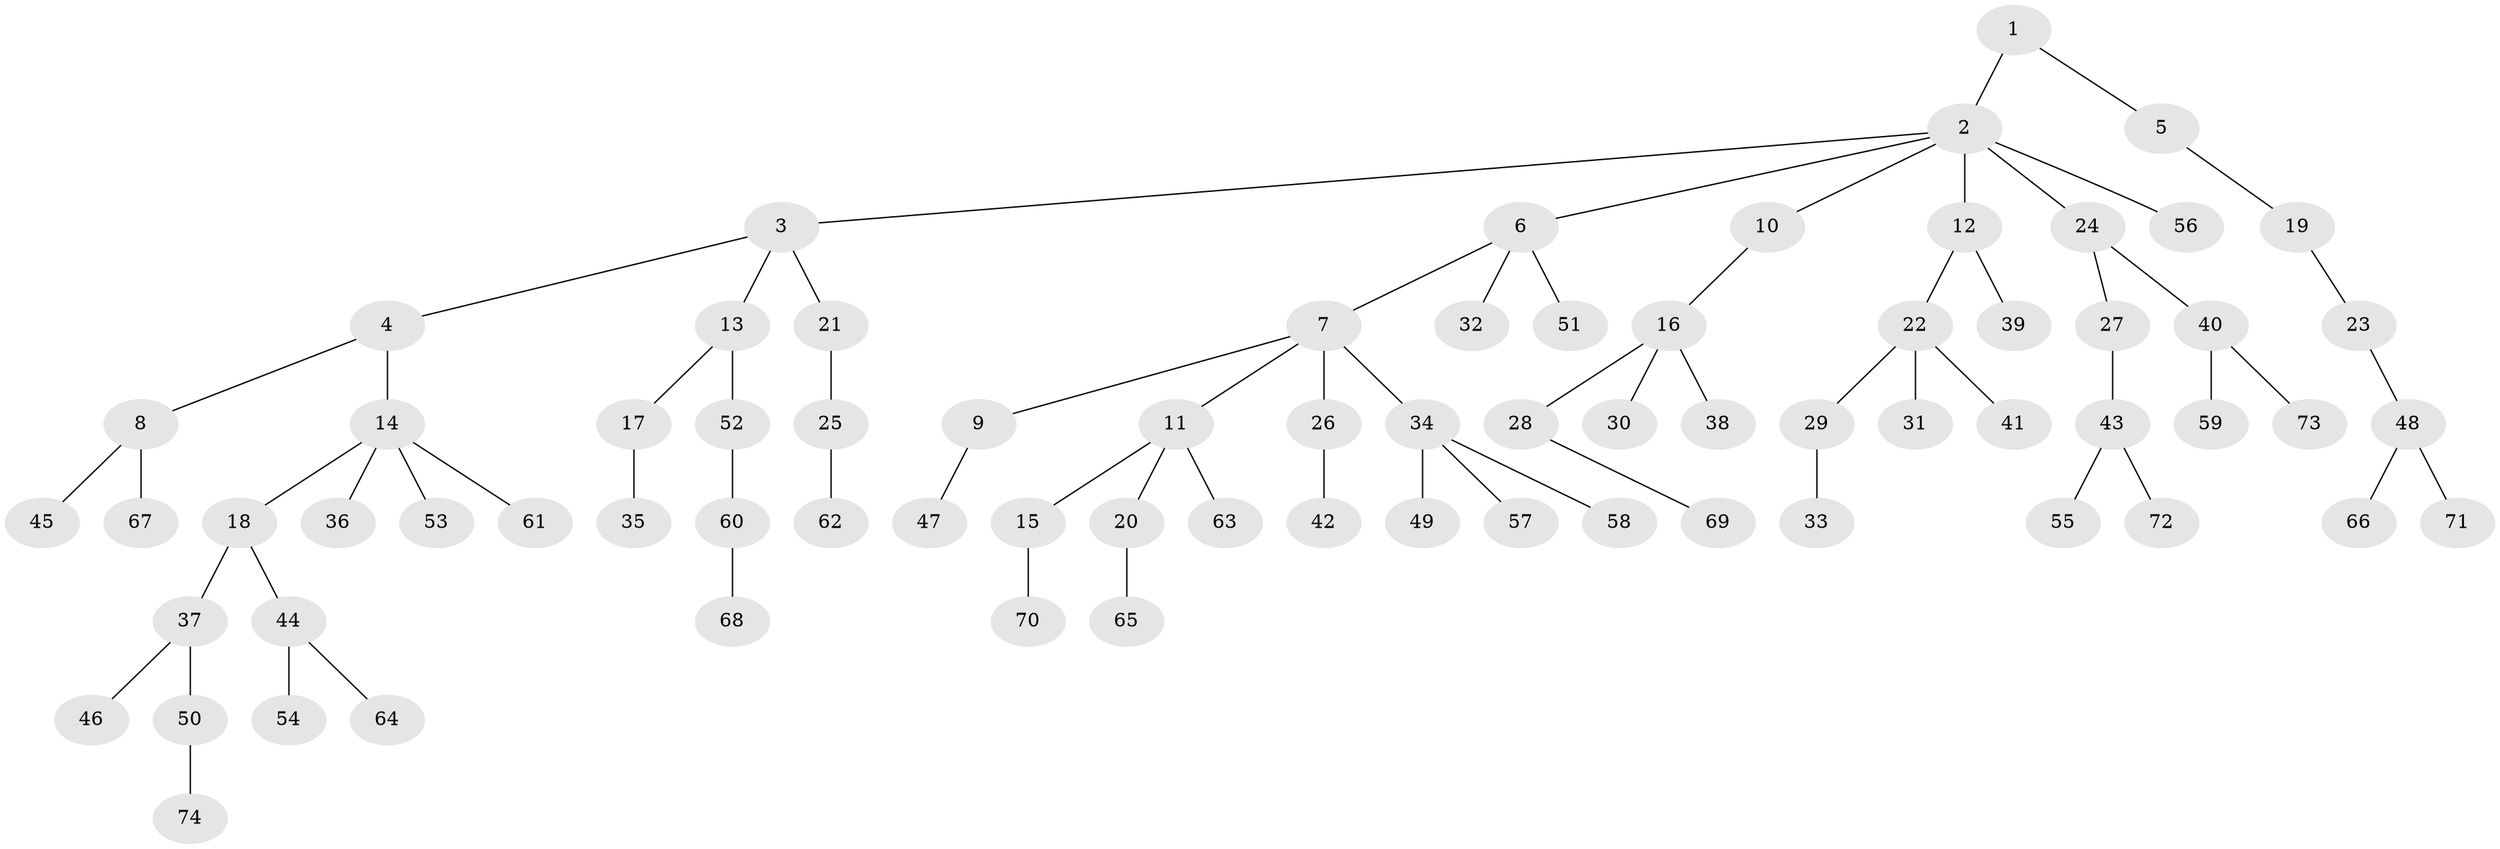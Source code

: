 // Generated by graph-tools (version 1.1) at 2025/26/03/09/25 03:26:28]
// undirected, 74 vertices, 73 edges
graph export_dot {
graph [start="1"]
  node [color=gray90,style=filled];
  1;
  2;
  3;
  4;
  5;
  6;
  7;
  8;
  9;
  10;
  11;
  12;
  13;
  14;
  15;
  16;
  17;
  18;
  19;
  20;
  21;
  22;
  23;
  24;
  25;
  26;
  27;
  28;
  29;
  30;
  31;
  32;
  33;
  34;
  35;
  36;
  37;
  38;
  39;
  40;
  41;
  42;
  43;
  44;
  45;
  46;
  47;
  48;
  49;
  50;
  51;
  52;
  53;
  54;
  55;
  56;
  57;
  58;
  59;
  60;
  61;
  62;
  63;
  64;
  65;
  66;
  67;
  68;
  69;
  70;
  71;
  72;
  73;
  74;
  1 -- 2;
  1 -- 5;
  2 -- 3;
  2 -- 6;
  2 -- 10;
  2 -- 12;
  2 -- 24;
  2 -- 56;
  3 -- 4;
  3 -- 13;
  3 -- 21;
  4 -- 8;
  4 -- 14;
  5 -- 19;
  6 -- 7;
  6 -- 32;
  6 -- 51;
  7 -- 9;
  7 -- 11;
  7 -- 26;
  7 -- 34;
  8 -- 45;
  8 -- 67;
  9 -- 47;
  10 -- 16;
  11 -- 15;
  11 -- 20;
  11 -- 63;
  12 -- 22;
  12 -- 39;
  13 -- 17;
  13 -- 52;
  14 -- 18;
  14 -- 36;
  14 -- 53;
  14 -- 61;
  15 -- 70;
  16 -- 28;
  16 -- 30;
  16 -- 38;
  17 -- 35;
  18 -- 37;
  18 -- 44;
  19 -- 23;
  20 -- 65;
  21 -- 25;
  22 -- 29;
  22 -- 31;
  22 -- 41;
  23 -- 48;
  24 -- 27;
  24 -- 40;
  25 -- 62;
  26 -- 42;
  27 -- 43;
  28 -- 69;
  29 -- 33;
  34 -- 49;
  34 -- 57;
  34 -- 58;
  37 -- 46;
  37 -- 50;
  40 -- 59;
  40 -- 73;
  43 -- 55;
  43 -- 72;
  44 -- 54;
  44 -- 64;
  48 -- 66;
  48 -- 71;
  50 -- 74;
  52 -- 60;
  60 -- 68;
}
